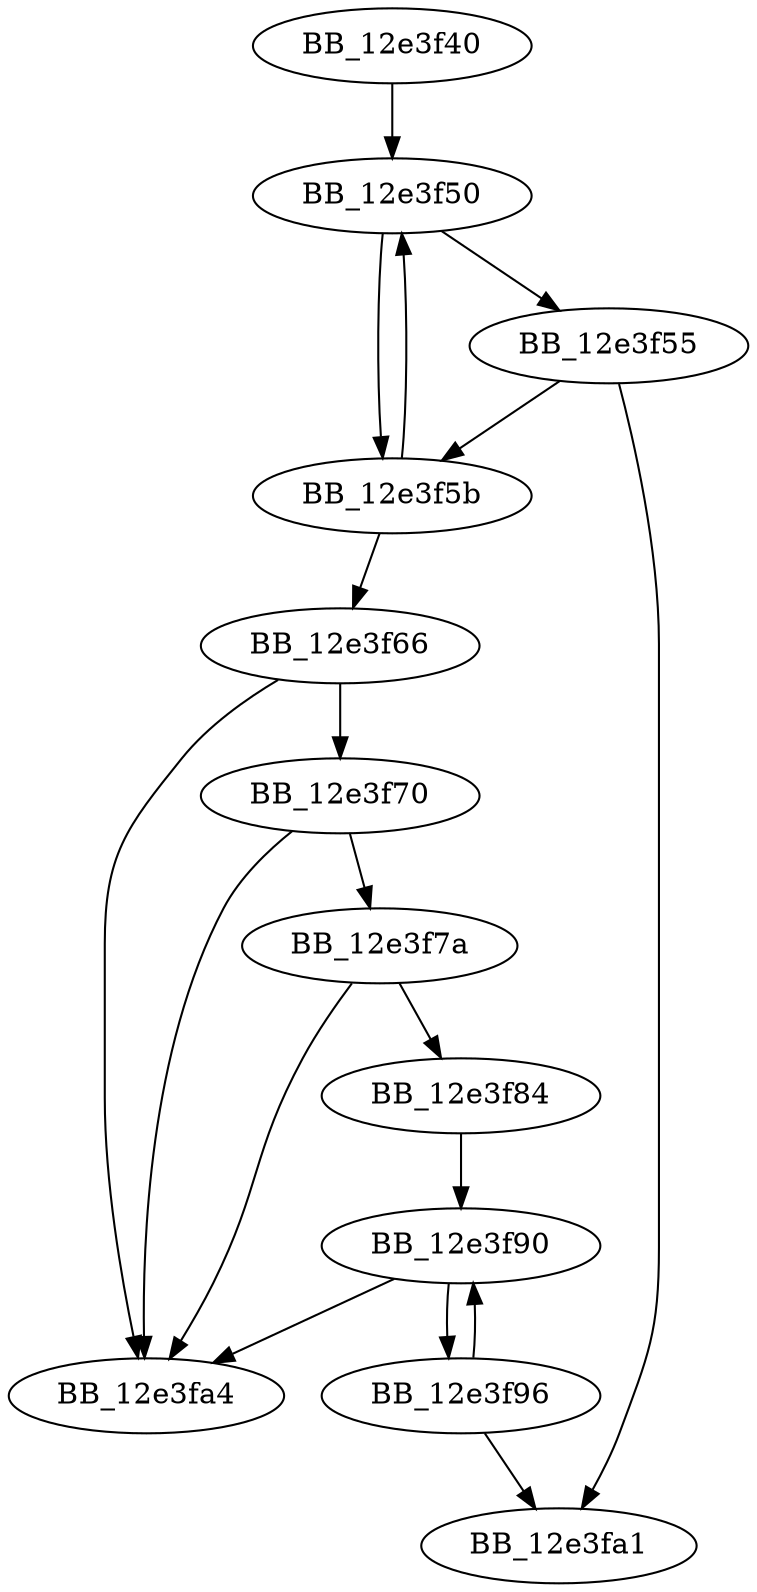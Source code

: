 DiGraph sub_12E3F40{
BB_12e3f40->BB_12e3f50
BB_12e3f50->BB_12e3f55
BB_12e3f50->BB_12e3f5b
BB_12e3f55->BB_12e3f5b
BB_12e3f55->BB_12e3fa1
BB_12e3f5b->BB_12e3f50
BB_12e3f5b->BB_12e3f66
BB_12e3f66->BB_12e3f70
BB_12e3f66->BB_12e3fa4
BB_12e3f70->BB_12e3f7a
BB_12e3f70->BB_12e3fa4
BB_12e3f7a->BB_12e3f84
BB_12e3f7a->BB_12e3fa4
BB_12e3f84->BB_12e3f90
BB_12e3f90->BB_12e3f96
BB_12e3f90->BB_12e3fa4
BB_12e3f96->BB_12e3f90
BB_12e3f96->BB_12e3fa1
}
